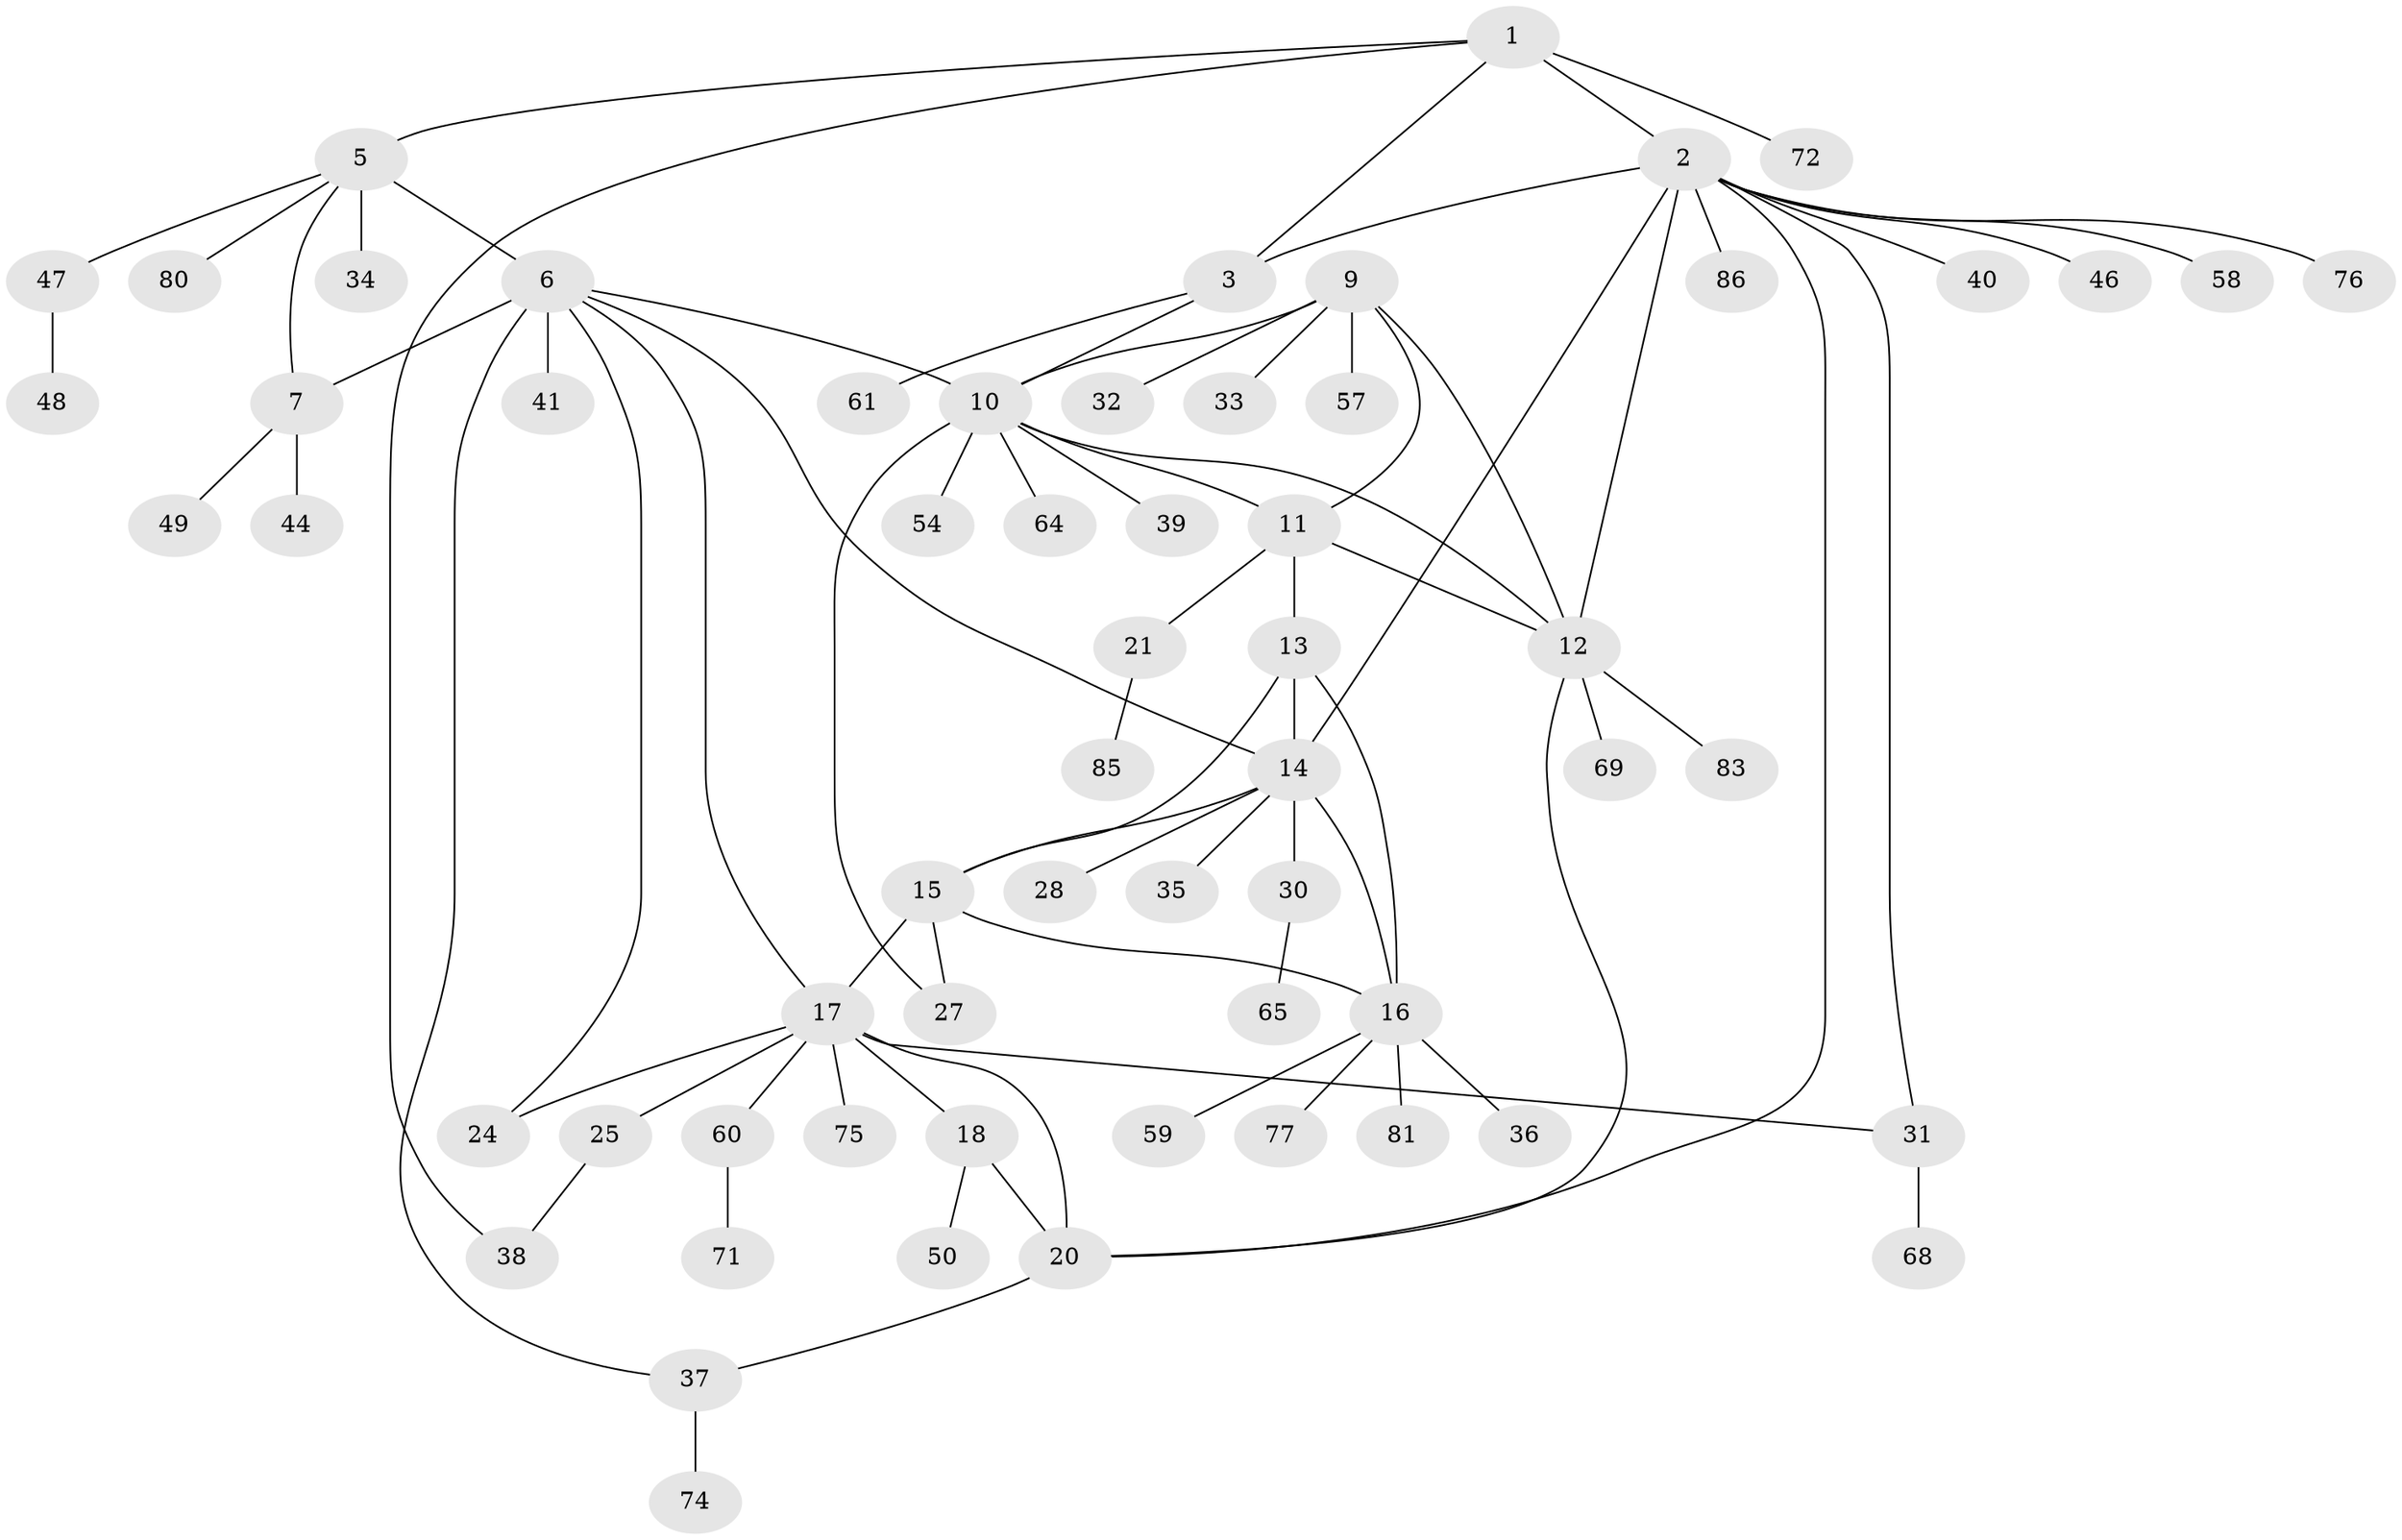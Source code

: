 // Generated by graph-tools (version 1.1) at 2025/24/03/03/25 07:24:15]
// undirected, 61 vertices, 81 edges
graph export_dot {
graph [start="1"]
  node [color=gray90,style=filled];
  1 [super="+51"];
  2 [super="+4"];
  3 [super="+55"];
  5 [super="+53"];
  6 [super="+8"];
  7 [super="+70"];
  9 [super="+22"];
  10 [super="+23"];
  11 [super="+56"];
  12 [super="+67"];
  13 [super="+78"];
  14 [super="+45"];
  15 [super="+52"];
  16 [super="+26"];
  17 [super="+29"];
  18 [super="+19"];
  20 [super="+84"];
  21 [super="+42"];
  24;
  25;
  27 [super="+73"];
  28;
  30;
  31;
  32;
  33;
  34;
  35 [super="+43"];
  36;
  37;
  38;
  39;
  40;
  41;
  44;
  46;
  47 [super="+66"];
  48;
  49;
  50;
  54;
  57 [super="+63"];
  58;
  59 [super="+82"];
  60 [super="+62"];
  61;
  64;
  65;
  68;
  69;
  71;
  72;
  74;
  75;
  76;
  77 [super="+79"];
  80;
  81;
  83;
  85;
  86;
  1 -- 2 [weight=2];
  1 -- 3;
  1 -- 5;
  1 -- 38;
  1 -- 72;
  2 -- 3 [weight=2];
  2 -- 20;
  2 -- 31;
  2 -- 46;
  2 -- 58;
  2 -- 76;
  2 -- 86;
  2 -- 40;
  2 -- 12;
  2 -- 14;
  3 -- 10;
  3 -- 61;
  5 -- 6 [weight=2];
  5 -- 7;
  5 -- 34;
  5 -- 47;
  5 -- 80;
  6 -- 7 [weight=2];
  6 -- 14;
  6 -- 17;
  6 -- 24;
  6 -- 41;
  6 -- 37;
  6 -- 10;
  7 -- 44;
  7 -- 49;
  9 -- 10;
  9 -- 11;
  9 -- 12;
  9 -- 33;
  9 -- 32;
  9 -- 57;
  10 -- 11;
  10 -- 12;
  10 -- 39;
  10 -- 54;
  10 -- 64;
  10 -- 27;
  11 -- 12;
  11 -- 13;
  11 -- 21;
  12 -- 20;
  12 -- 83;
  12 -- 69;
  13 -- 14;
  13 -- 15;
  13 -- 16;
  14 -- 15;
  14 -- 16;
  14 -- 28;
  14 -- 30;
  14 -- 35;
  15 -- 16;
  15 -- 17;
  15 -- 27;
  16 -- 59;
  16 -- 81;
  16 -- 36;
  16 -- 77;
  17 -- 18 [weight=2];
  17 -- 20;
  17 -- 24;
  17 -- 25;
  17 -- 31;
  17 -- 60;
  17 -- 75;
  18 -- 20 [weight=2];
  18 -- 50;
  20 -- 37;
  21 -- 85;
  25 -- 38;
  30 -- 65;
  31 -- 68;
  37 -- 74;
  47 -- 48;
  60 -- 71;
}
